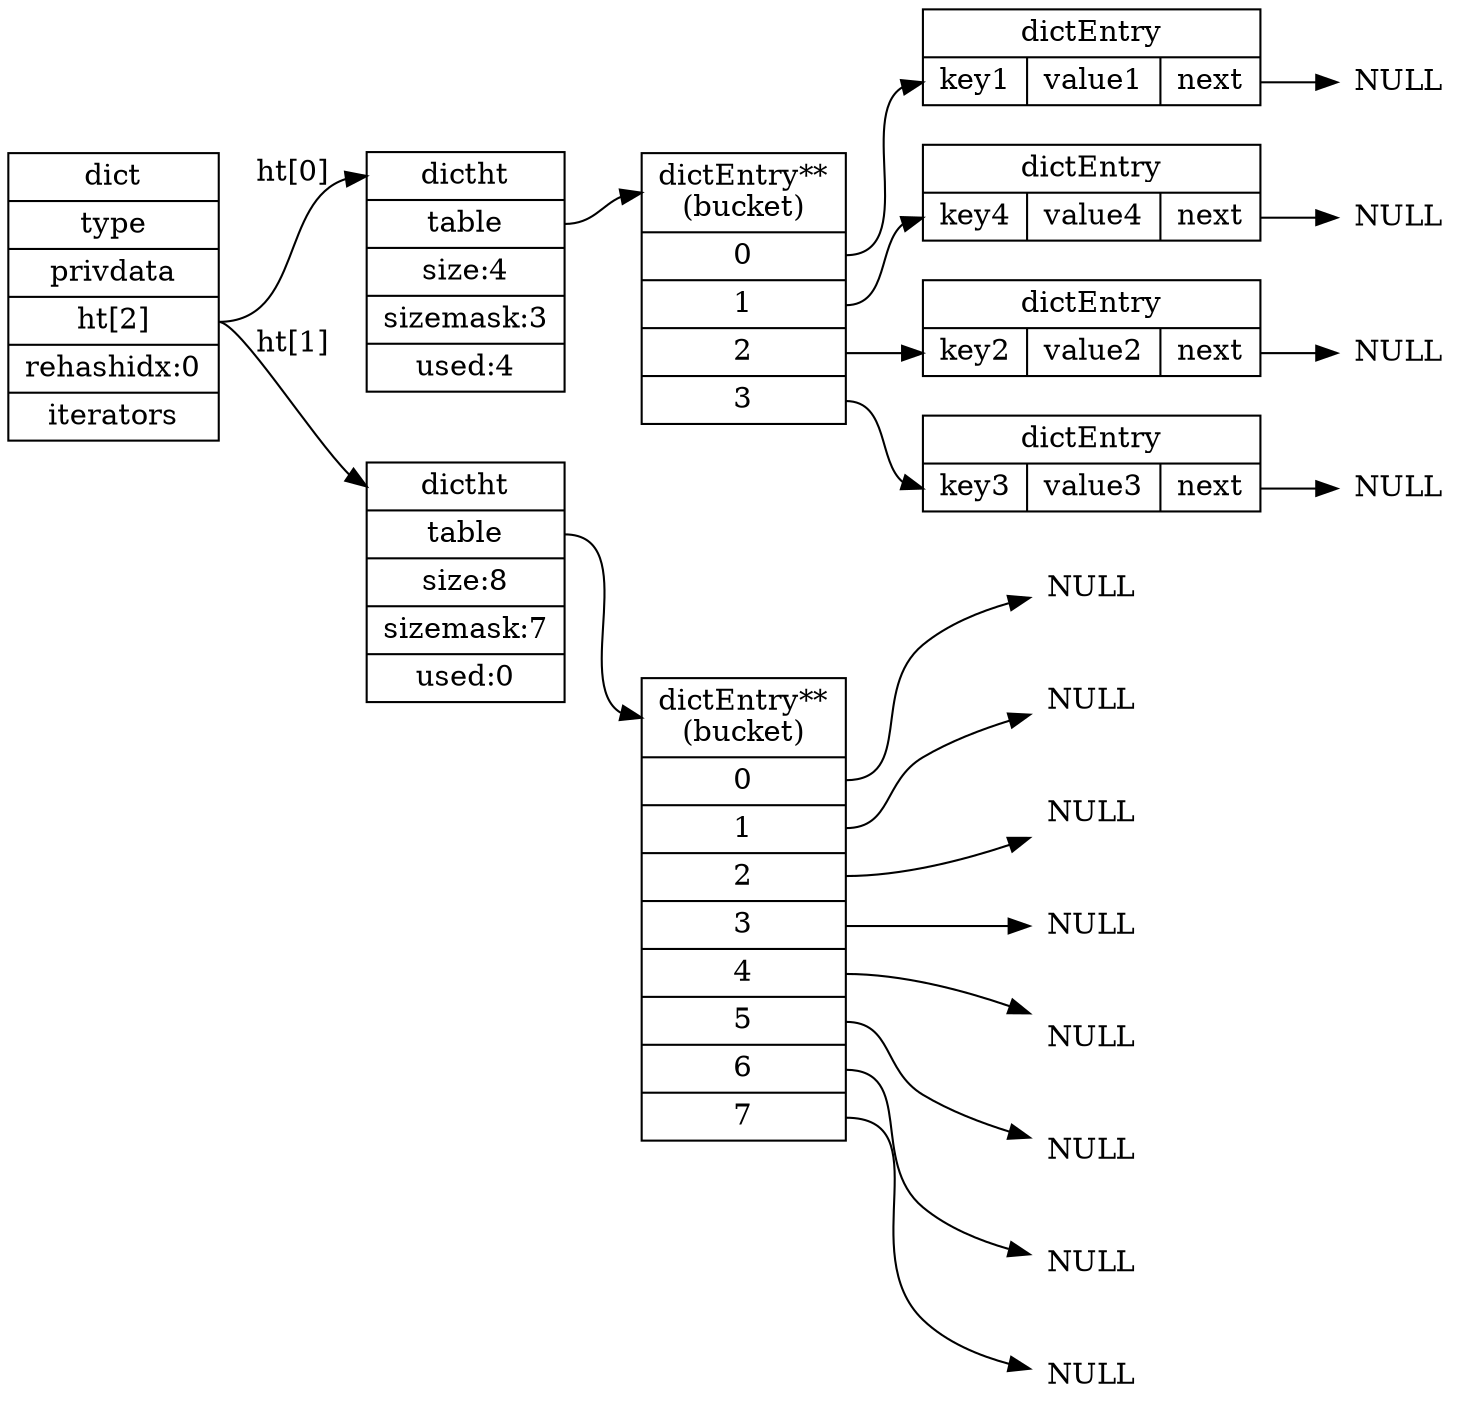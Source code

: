 digraph rehash_step_one {

    // setting

    rankdir = LR;

    node[shape=record];

    // nodes

    dict [label="dict | type | privdata |<ht> ht[2] | rehashidx:0 | iterators"];

    ht0 [label="<dictht>dictht |<table> table | size:4 | sizemask:3 | used:4"];

    ht1 [label="<dictht>dictht |<table> table | size:8 | sizemask:7 | used:0"];

    bucket [label="<head>dictEntry**\n(bucket) |<table0> 0 |<table1> 1 |<table2> 2 |<table3> 3 "];

    bucket1 [label="<head>dictEntry**\n(bucket) |<table0> 0 |<table1> 1 |<table2> 2 |<table3> 3 |<table4> 4 |<table5> 5 |<table6> 6 |<table7> 7"];

    pair_1 [label="dictEntry |{<start>key1 | value1 |<next>next}"];

    pair_2 [label="dictEntry |{<start>key2 | value2 |<next>next}"];

    pair_3 [label="dictEntry |{<start>key3 | value3 |<next>next}"];

    pair_4 [label="dictEntry |{<start>key4 | value4 |<next>next}"];

    // null for bucket 0
    null0 [label="NULL", shape=plaintext];
    null1 [label="NULL", shape=plaintext];
    null2 [label="NULL", shape=plaintext];
    null3 [label="NULL", shape=plaintext];

    // null for bucket 1
    null10 [label="NULL", shape=plaintext];
    null11 [label="NULL", shape=plaintext];
    null12 [label="NULL", shape=plaintext];
    null13 [label="NULL", shape=plaintext];
    null14 [label="NULL", shape=plaintext];
    null15 [label="NULL", shape=plaintext];
    null16 [label="NULL", shape=plaintext];
    null17 [label="NULL", shape=plaintext];

    // lines

    dict:ht -> ht0:dictht [label="ht[0]"];
    dict:ht -> ht1:dictht [label="ht[1]"];

    ht0:table -> bucket:head;

    ht1:table -> bucket1:head;

    bucket:table0 -> pair_1:start; pair_1:next -> null0;

    bucket:table1 -> pair_4:start; pair_4:next -> null1;

    bucket:table2 -> pair_2:start; pair_2:next -> null2;

    bucket:table3 -> pair_3:start; pair_3:next -> null3;

    bucket1:table0 -> null10;
    bucket1:table1 -> null11;
    bucket1:table2 -> null12;
    bucket1:table3 -> null13;
    bucket1:table4 -> null14;
    bucket1:table5 -> null15;
    bucket1:table6 -> null16;
    bucket1:table7 -> null17;

}
